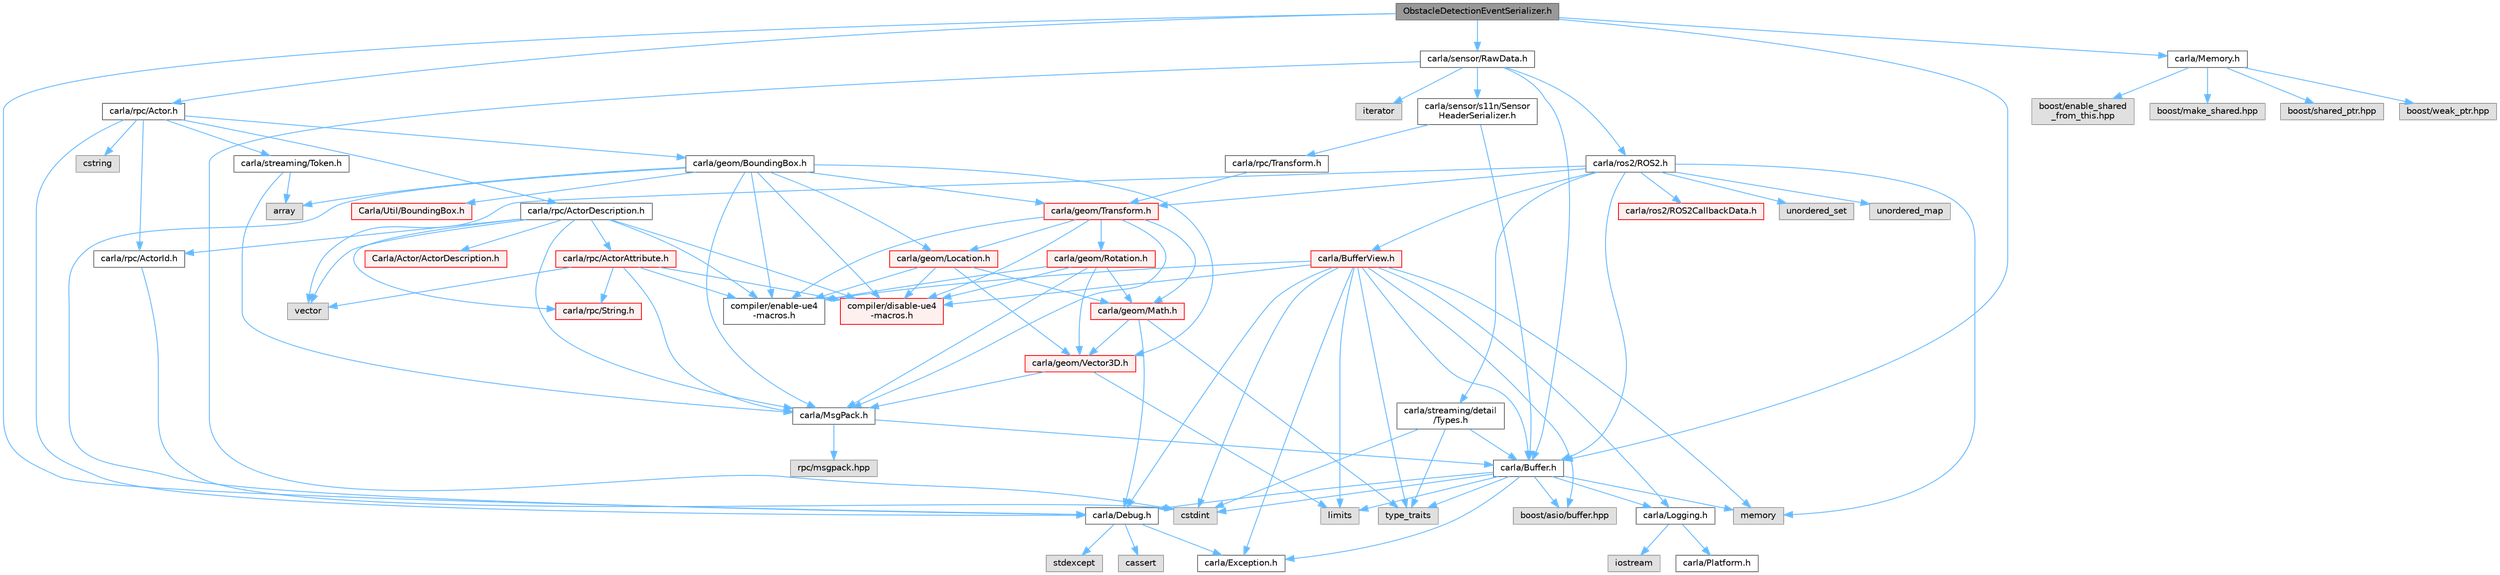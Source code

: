 digraph "ObstacleDetectionEventSerializer.h"
{
 // INTERACTIVE_SVG=YES
 // LATEX_PDF_SIZE
  bgcolor="transparent";
  edge [fontname=Helvetica,fontsize=10,labelfontname=Helvetica,labelfontsize=10];
  node [fontname=Helvetica,fontsize=10,shape=box,height=0.2,width=0.4];
  Node1 [id="Node000001",label="ObstacleDetectionEventSerializer.h",height=0.2,width=0.4,color="gray40", fillcolor="grey60", style="filled", fontcolor="black",tooltip=" "];
  Node1 -> Node2 [id="edge1_Node000001_Node000002",color="steelblue1",style="solid",tooltip=" "];
  Node2 [id="Node000002",label="carla/Buffer.h",height=0.2,width=0.4,color="grey40", fillcolor="white", style="filled",URL="$d2/dda/carla_2Buffer_8h.html",tooltip=" "];
  Node2 -> Node3 [id="edge2_Node000002_Node000003",color="steelblue1",style="solid",tooltip=" "];
  Node3 [id="Node000003",label="carla/Debug.h",height=0.2,width=0.4,color="grey40", fillcolor="white", style="filled",URL="$d4/deb/Debug_8h.html",tooltip=" "];
  Node3 -> Node4 [id="edge3_Node000003_Node000004",color="steelblue1",style="solid",tooltip=" "];
  Node4 [id="Node000004",label="carla/Exception.h",height=0.2,width=0.4,color="grey40", fillcolor="white", style="filled",URL="$d8/d8a/Exception_8h.html",tooltip=" "];
  Node3 -> Node5 [id="edge4_Node000003_Node000005",color="steelblue1",style="solid",tooltip=" "];
  Node5 [id="Node000005",label="stdexcept",height=0.2,width=0.4,color="grey60", fillcolor="#E0E0E0", style="filled",tooltip=" "];
  Node3 -> Node6 [id="edge5_Node000003_Node000006",color="steelblue1",style="solid",tooltip=" "];
  Node6 [id="Node000006",label="cassert",height=0.2,width=0.4,color="grey60", fillcolor="#E0E0E0", style="filled",tooltip=" "];
  Node2 -> Node4 [id="edge6_Node000002_Node000004",color="steelblue1",style="solid",tooltip=" "];
  Node2 -> Node7 [id="edge7_Node000002_Node000007",color="steelblue1",style="solid",tooltip=" "];
  Node7 [id="Node000007",label="carla/Logging.h",height=0.2,width=0.4,color="grey40", fillcolor="white", style="filled",URL="$de/d87/Logging_8h.html",tooltip=" "];
  Node7 -> Node8 [id="edge8_Node000007_Node000008",color="steelblue1",style="solid",tooltip=" "];
  Node8 [id="Node000008",label="carla/Platform.h",height=0.2,width=0.4,color="grey40", fillcolor="white", style="filled",URL="$d9/dd0/Platform_8h.html",tooltip=" "];
  Node7 -> Node9 [id="edge9_Node000007_Node000009",color="steelblue1",style="solid",tooltip=" "];
  Node9 [id="Node000009",label="iostream",height=0.2,width=0.4,color="grey60", fillcolor="#E0E0E0", style="filled",tooltip=" "];
  Node2 -> Node10 [id="edge10_Node000002_Node000010",color="steelblue1",style="solid",tooltip=" "];
  Node10 [id="Node000010",label="boost/asio/buffer.hpp",height=0.2,width=0.4,color="grey60", fillcolor="#E0E0E0", style="filled",tooltip=" "];
  Node2 -> Node11 [id="edge11_Node000002_Node000011",color="steelblue1",style="solid",tooltip=" "];
  Node11 [id="Node000011",label="cstdint",height=0.2,width=0.4,color="grey60", fillcolor="#E0E0E0", style="filled",tooltip=" "];
  Node2 -> Node12 [id="edge12_Node000002_Node000012",color="steelblue1",style="solid",tooltip=" "];
  Node12 [id="Node000012",label="limits",height=0.2,width=0.4,color="grey60", fillcolor="#E0E0E0", style="filled",tooltip=" "];
  Node2 -> Node13 [id="edge13_Node000002_Node000013",color="steelblue1",style="solid",tooltip=" "];
  Node13 [id="Node000013",label="memory",height=0.2,width=0.4,color="grey60", fillcolor="#E0E0E0", style="filled",tooltip=" "];
  Node2 -> Node14 [id="edge14_Node000002_Node000014",color="steelblue1",style="solid",tooltip=" "];
  Node14 [id="Node000014",label="type_traits",height=0.2,width=0.4,color="grey60", fillcolor="#E0E0E0", style="filled",tooltip=" "];
  Node1 -> Node3 [id="edge15_Node000001_Node000003",color="steelblue1",style="solid",tooltip=" "];
  Node1 -> Node15 [id="edge16_Node000001_Node000015",color="steelblue1",style="solid",tooltip=" "];
  Node15 [id="Node000015",label="carla/Memory.h",height=0.2,width=0.4,color="grey40", fillcolor="white", style="filled",URL="$de/d5c/Memory_8h.html",tooltip=" "];
  Node15 -> Node16 [id="edge17_Node000015_Node000016",color="steelblue1",style="solid",tooltip=" "];
  Node16 [id="Node000016",label="boost/enable_shared\l_from_this.hpp",height=0.2,width=0.4,color="grey60", fillcolor="#E0E0E0", style="filled",tooltip=" "];
  Node15 -> Node17 [id="edge18_Node000015_Node000017",color="steelblue1",style="solid",tooltip=" "];
  Node17 [id="Node000017",label="boost/make_shared.hpp",height=0.2,width=0.4,color="grey60", fillcolor="#E0E0E0", style="filled",tooltip=" "];
  Node15 -> Node18 [id="edge19_Node000015_Node000018",color="steelblue1",style="solid",tooltip=" "];
  Node18 [id="Node000018",label="boost/shared_ptr.hpp",height=0.2,width=0.4,color="grey60", fillcolor="#E0E0E0", style="filled",tooltip=" "];
  Node15 -> Node19 [id="edge20_Node000015_Node000019",color="steelblue1",style="solid",tooltip=" "];
  Node19 [id="Node000019",label="boost/weak_ptr.hpp",height=0.2,width=0.4,color="grey60", fillcolor="#E0E0E0", style="filled",tooltip=" "];
  Node1 -> Node20 [id="edge21_Node000001_Node000020",color="steelblue1",style="solid",tooltip=" "];
  Node20 [id="Node000020",label="carla/rpc/Actor.h",height=0.2,width=0.4,color="grey40", fillcolor="white", style="filled",URL="$d8/d73/rpc_2Actor_8h.html",tooltip=" "];
  Node20 -> Node3 [id="edge22_Node000020_Node000003",color="steelblue1",style="solid",tooltip=" "];
  Node20 -> Node21 [id="edge23_Node000020_Node000021",color="steelblue1",style="solid",tooltip=" "];
  Node21 [id="Node000021",label="carla/geom/BoundingBox.h",height=0.2,width=0.4,color="grey40", fillcolor="white", style="filled",URL="$d2/dfe/LibCarla_2source_2carla_2geom_2BoundingBox_8h.html",tooltip=" "];
  Node21 -> Node3 [id="edge24_Node000021_Node000003",color="steelblue1",style="solid",tooltip=" "];
  Node21 -> Node22 [id="edge25_Node000021_Node000022",color="steelblue1",style="solid",tooltip=" "];
  Node22 [id="Node000022",label="carla/MsgPack.h",height=0.2,width=0.4,color="grey40", fillcolor="white", style="filled",URL="$d9/d6f/MsgPack_8h.html",tooltip=" "];
  Node22 -> Node2 [id="edge26_Node000022_Node000002",color="steelblue1",style="solid",tooltip=" "];
  Node22 -> Node23 [id="edge27_Node000022_Node000023",color="steelblue1",style="solid",tooltip=" "];
  Node23 [id="Node000023",label="rpc/msgpack.hpp",height=0.2,width=0.4,color="grey60", fillcolor="#E0E0E0", style="filled",tooltip=" "];
  Node21 -> Node24 [id="edge28_Node000021_Node000024",color="steelblue1",style="solid",tooltip=" "];
  Node24 [id="Node000024",label="carla/geom/Transform.h",height=0.2,width=0.4,color="red", fillcolor="#FFF0F0", style="filled",URL="$de/d17/geom_2Transform_8h.html",tooltip=" "];
  Node24 -> Node22 [id="edge29_Node000024_Node000022",color="steelblue1",style="solid",tooltip=" "];
  Node24 -> Node25 [id="edge30_Node000024_Node000025",color="steelblue1",style="solid",tooltip=" "];
  Node25 [id="Node000025",label="carla/geom/Location.h",height=0.2,width=0.4,color="red", fillcolor="#FFF0F0", style="filled",URL="$d9/d8b/geom_2Location_8h.html",tooltip=" "];
  Node25 -> Node26 [id="edge31_Node000025_Node000026",color="steelblue1",style="solid",tooltip=" "];
  Node26 [id="Node000026",label="carla/geom/Vector3D.h",height=0.2,width=0.4,color="red", fillcolor="#FFF0F0", style="filled",URL="$de/d70/geom_2Vector3D_8h.html",tooltip=" "];
  Node26 -> Node22 [id="edge32_Node000026_Node000022",color="steelblue1",style="solid",tooltip=" "];
  Node26 -> Node12 [id="edge33_Node000026_Node000012",color="steelblue1",style="solid",tooltip=" "];
  Node25 -> Node29 [id="edge34_Node000025_Node000029",color="steelblue1",style="solid",tooltip=" "];
  Node29 [id="Node000029",label="carla/geom/Math.h",height=0.2,width=0.4,color="red", fillcolor="#FFF0F0", style="filled",URL="$db/d8a/Math_8h.html",tooltip=" "];
  Node29 -> Node3 [id="edge35_Node000029_Node000003",color="steelblue1",style="solid",tooltip=" "];
  Node29 -> Node26 [id="edge36_Node000029_Node000026",color="steelblue1",style="solid",tooltip=" "];
  Node29 -> Node14 [id="edge37_Node000029_Node000014",color="steelblue1",style="solid",tooltip=" "];
  Node25 -> Node31 [id="edge38_Node000025_Node000031",color="steelblue1",style="solid",tooltip=" "];
  Node31 [id="Node000031",label="compiler/enable-ue4\l-macros.h",height=0.2,width=0.4,color="grey40", fillcolor="white", style="filled",URL="$d9/da2/enable-ue4-macros_8h.html",tooltip=" "];
  Node25 -> Node33 [id="edge39_Node000025_Node000033",color="steelblue1",style="solid",tooltip=" "];
  Node33 [id="Node000033",label="compiler/disable-ue4\l-macros.h",height=0.2,width=0.4,color="red", fillcolor="#FFF0F0", style="filled",URL="$d2/d02/disable-ue4-macros_8h.html",tooltip=" "];
  Node24 -> Node29 [id="edge40_Node000024_Node000029",color="steelblue1",style="solid",tooltip=" "];
  Node24 -> Node38 [id="edge41_Node000024_Node000038",color="steelblue1",style="solid",tooltip=" "];
  Node38 [id="Node000038",label="carla/geom/Rotation.h",height=0.2,width=0.4,color="red", fillcolor="#FFF0F0", style="filled",URL="$d0/d8f/Rotation_8h.html",tooltip=" "];
  Node38 -> Node22 [id="edge42_Node000038_Node000022",color="steelblue1",style="solid",tooltip=" "];
  Node38 -> Node29 [id="edge43_Node000038_Node000029",color="steelblue1",style="solid",tooltip=" "];
  Node38 -> Node26 [id="edge44_Node000038_Node000026",color="steelblue1",style="solid",tooltip=" "];
  Node38 -> Node31 [id="edge45_Node000038_Node000031",color="steelblue1",style="solid",tooltip=" "];
  Node38 -> Node33 [id="edge46_Node000038_Node000033",color="steelblue1",style="solid",tooltip=" "];
  Node24 -> Node31 [id="edge47_Node000024_Node000031",color="steelblue1",style="solid",tooltip=" "];
  Node24 -> Node33 [id="edge48_Node000024_Node000033",color="steelblue1",style="solid",tooltip=" "];
  Node21 -> Node25 [id="edge49_Node000021_Node000025",color="steelblue1",style="solid",tooltip=" "];
  Node21 -> Node26 [id="edge50_Node000021_Node000026",color="steelblue1",style="solid",tooltip=" "];
  Node21 -> Node41 [id="edge51_Node000021_Node000041",color="steelblue1",style="solid",tooltip=" "];
  Node41 [id="Node000041",label="array",height=0.2,width=0.4,color="grey60", fillcolor="#E0E0E0", style="filled",tooltip=" "];
  Node21 -> Node31 [id="edge52_Node000021_Node000031",color="steelblue1",style="solid",tooltip=" "];
  Node21 -> Node42 [id="edge53_Node000021_Node000042",color="steelblue1",style="solid",tooltip=" "];
  Node42 [id="Node000042",label="Carla/Util/BoundingBox.h",height=0.2,width=0.4,color="red", fillcolor="#FFF0F0", style="filled",URL="$d2/d62/Unreal_2CarlaUE4_2Plugins_2Carla_2Source_2Carla_2Util_2BoundingBox_8h.html",tooltip=" "];
  Node21 -> Node33 [id="edge54_Node000021_Node000033",color="steelblue1",style="solid",tooltip=" "];
  Node20 -> Node44 [id="edge55_Node000020_Node000044",color="steelblue1",style="solid",tooltip=" "];
  Node44 [id="Node000044",label="carla/rpc/ActorDescription.h",height=0.2,width=0.4,color="grey40", fillcolor="white", style="filled",URL="$d9/db9/LibCarla_2source_2carla_2rpc_2ActorDescription_8h.html",tooltip=" "];
  Node44 -> Node22 [id="edge56_Node000044_Node000022",color="steelblue1",style="solid",tooltip=" "];
  Node44 -> Node45 [id="edge57_Node000044_Node000045",color="steelblue1",style="solid",tooltip=" "];
  Node45 [id="Node000045",label="carla/rpc/ActorAttribute.h",height=0.2,width=0.4,color="red", fillcolor="#FFF0F0", style="filled",URL="$d2/dc4/LibCarla_2source_2carla_2rpc_2ActorAttribute_8h.html",tooltip=" "];
  Node45 -> Node22 [id="edge58_Node000045_Node000022",color="steelblue1",style="solid",tooltip=" "];
  Node45 -> Node47 [id="edge59_Node000045_Node000047",color="steelblue1",style="solid",tooltip=" "];
  Node47 [id="Node000047",label="carla/rpc/String.h",height=0.2,width=0.4,color="red", fillcolor="#FFF0F0", style="filled",URL="$d3/d80/rpc_2String_8h.html",tooltip=" "];
  Node45 -> Node49 [id="edge60_Node000045_Node000049",color="steelblue1",style="solid",tooltip=" "];
  Node49 [id="Node000049",label="vector",height=0.2,width=0.4,color="grey60", fillcolor="#E0E0E0", style="filled",tooltip=" "];
  Node45 -> Node31 [id="edge61_Node000045_Node000031",color="steelblue1",style="solid",tooltip=" "];
  Node45 -> Node33 [id="edge62_Node000045_Node000033",color="steelblue1",style="solid",tooltip=" "];
  Node44 -> Node52 [id="edge63_Node000044_Node000052",color="steelblue1",style="solid",tooltip=" "];
  Node52 [id="Node000052",label="carla/rpc/ActorId.h",height=0.2,width=0.4,color="grey40", fillcolor="white", style="filled",URL="$d3/d89/ActorId_8h.html",tooltip=" "];
  Node52 -> Node11 [id="edge64_Node000052_Node000011",color="steelblue1",style="solid",tooltip=" "];
  Node44 -> Node47 [id="edge65_Node000044_Node000047",color="steelblue1",style="solid",tooltip=" "];
  Node44 -> Node49 [id="edge66_Node000044_Node000049",color="steelblue1",style="solid",tooltip=" "];
  Node44 -> Node31 [id="edge67_Node000044_Node000031",color="steelblue1",style="solid",tooltip=" "];
  Node44 -> Node53 [id="edge68_Node000044_Node000053",color="steelblue1",style="solid",tooltip=" "];
  Node53 [id="Node000053",label="Carla/Actor/ActorDescription.h",height=0.2,width=0.4,color="red", fillcolor="#FFF0F0", style="filled",URL="$d4/de6/Unreal_2CarlaUE4_2Plugins_2Carla_2Source_2Carla_2Actor_2ActorDescription_8h.html",tooltip=" "];
  Node44 -> Node33 [id="edge69_Node000044_Node000033",color="steelblue1",style="solid",tooltip=" "];
  Node20 -> Node52 [id="edge70_Node000020_Node000052",color="steelblue1",style="solid",tooltip=" "];
  Node20 -> Node55 [id="edge71_Node000020_Node000055",color="steelblue1",style="solid",tooltip=" "];
  Node55 [id="Node000055",label="carla/streaming/Token.h",height=0.2,width=0.4,color="grey40", fillcolor="white", style="filled",URL="$dc/d33/Token_8h.html",tooltip=" "];
  Node55 -> Node22 [id="edge72_Node000055_Node000022",color="steelblue1",style="solid",tooltip=" "];
  Node55 -> Node41 [id="edge73_Node000055_Node000041",color="steelblue1",style="solid",tooltip=" "];
  Node20 -> Node56 [id="edge74_Node000020_Node000056",color="steelblue1",style="solid",tooltip=" "];
  Node56 [id="Node000056",label="cstring",height=0.2,width=0.4,color="grey60", fillcolor="#E0E0E0", style="filled",tooltip=" "];
  Node1 -> Node57 [id="edge75_Node000001_Node000057",color="steelblue1",style="solid",tooltip=" "];
  Node57 [id="Node000057",label="carla/sensor/RawData.h",height=0.2,width=0.4,color="grey40", fillcolor="white", style="filled",URL="$dc/d62/RawData_8h.html",tooltip=" "];
  Node57 -> Node2 [id="edge76_Node000057_Node000002",color="steelblue1",style="solid",tooltip=" "];
  Node57 -> Node58 [id="edge77_Node000057_Node000058",color="steelblue1",style="solid",tooltip=" "];
  Node58 [id="Node000058",label="carla/sensor/s11n/Sensor\lHeaderSerializer.h",height=0.2,width=0.4,color="grey40", fillcolor="white", style="filled",URL="$dd/da9/SensorHeaderSerializer_8h.html",tooltip=" "];
  Node58 -> Node2 [id="edge78_Node000058_Node000002",color="steelblue1",style="solid",tooltip=" "];
  Node58 -> Node59 [id="edge79_Node000058_Node000059",color="steelblue1",style="solid",tooltip=" "];
  Node59 [id="Node000059",label="carla/rpc/Transform.h",height=0.2,width=0.4,color="grey40", fillcolor="white", style="filled",URL="$df/d36/rpc_2Transform_8h.html",tooltip=" "];
  Node59 -> Node24 [id="edge80_Node000059_Node000024",color="steelblue1",style="solid",tooltip=" "];
  Node57 -> Node60 [id="edge81_Node000057_Node000060",color="steelblue1",style="solid",tooltip=" "];
  Node60 [id="Node000060",label="carla/ros2/ROS2.h",height=0.2,width=0.4,color="grey40", fillcolor="white", style="filled",URL="$da/db8/ROS2_8h.html",tooltip=" "];
  Node60 -> Node2 [id="edge82_Node000060_Node000002",color="steelblue1",style="solid",tooltip=" "];
  Node60 -> Node61 [id="edge83_Node000060_Node000061",color="steelblue1",style="solid",tooltip=" "];
  Node61 [id="Node000061",label="carla/BufferView.h",height=0.2,width=0.4,color="red", fillcolor="#FFF0F0", style="filled",URL="$d8/dee/BufferView_8h.html",tooltip=" "];
  Node61 -> Node2 [id="edge84_Node000061_Node000002",color="steelblue1",style="solid",tooltip=" "];
  Node61 -> Node3 [id="edge85_Node000061_Node000003",color="steelblue1",style="solid",tooltip=" "];
  Node61 -> Node4 [id="edge86_Node000061_Node000004",color="steelblue1",style="solid",tooltip=" "];
  Node61 -> Node7 [id="edge87_Node000061_Node000007",color="steelblue1",style="solid",tooltip=" "];
  Node61 -> Node10 [id="edge88_Node000061_Node000010",color="steelblue1",style="solid",tooltip=" "];
  Node61 -> Node11 [id="edge89_Node000061_Node000011",color="steelblue1",style="solid",tooltip=" "];
  Node61 -> Node12 [id="edge90_Node000061_Node000012",color="steelblue1",style="solid",tooltip=" "];
  Node61 -> Node13 [id="edge91_Node000061_Node000013",color="steelblue1",style="solid",tooltip=" "];
  Node61 -> Node14 [id="edge92_Node000061_Node000014",color="steelblue1",style="solid",tooltip=" "];
  Node61 -> Node31 [id="edge93_Node000061_Node000031",color="steelblue1",style="solid",tooltip=" "];
  Node61 -> Node33 [id="edge94_Node000061_Node000033",color="steelblue1",style="solid",tooltip=" "];
  Node60 -> Node24 [id="edge95_Node000060_Node000024",color="steelblue1",style="solid",tooltip=" "];
  Node60 -> Node63 [id="edge96_Node000060_Node000063",color="steelblue1",style="solid",tooltip=" "];
  Node63 [id="Node000063",label="carla/ros2/ROS2CallbackData.h",height=0.2,width=0.4,color="red", fillcolor="#FFF0F0", style="filled",URL="$d2/d6c/ROS2CallbackData_8h.html",tooltip=" "];
  Node60 -> Node65 [id="edge97_Node000060_Node000065",color="steelblue1",style="solid",tooltip=" "];
  Node65 [id="Node000065",label="carla/streaming/detail\l/Types.h",height=0.2,width=0.4,color="grey40", fillcolor="white", style="filled",URL="$d7/df8/Types_8h.html",tooltip=" "];
  Node65 -> Node2 [id="edge98_Node000065_Node000002",color="steelblue1",style="solid",tooltip=" "];
  Node65 -> Node11 [id="edge99_Node000065_Node000011",color="steelblue1",style="solid",tooltip=" "];
  Node65 -> Node14 [id="edge100_Node000065_Node000014",color="steelblue1",style="solid",tooltip=" "];
  Node60 -> Node66 [id="edge101_Node000060_Node000066",color="steelblue1",style="solid",tooltip=" "];
  Node66 [id="Node000066",label="unordered_set",height=0.2,width=0.4,color="grey60", fillcolor="#E0E0E0", style="filled",tooltip=" "];
  Node60 -> Node67 [id="edge102_Node000060_Node000067",color="steelblue1",style="solid",tooltip=" "];
  Node67 [id="Node000067",label="unordered_map",height=0.2,width=0.4,color="grey60", fillcolor="#E0E0E0", style="filled",tooltip=" "];
  Node60 -> Node13 [id="edge103_Node000060_Node000013",color="steelblue1",style="solid",tooltip=" "];
  Node60 -> Node49 [id="edge104_Node000060_Node000049",color="steelblue1",style="solid",tooltip=" "];
  Node57 -> Node11 [id="edge105_Node000057_Node000011",color="steelblue1",style="solid",tooltip=" "];
  Node57 -> Node68 [id="edge106_Node000057_Node000068",color="steelblue1",style="solid",tooltip=" "];
  Node68 [id="Node000068",label="iterator",height=0.2,width=0.4,color="grey60", fillcolor="#E0E0E0", style="filled",tooltip=" "];
}
